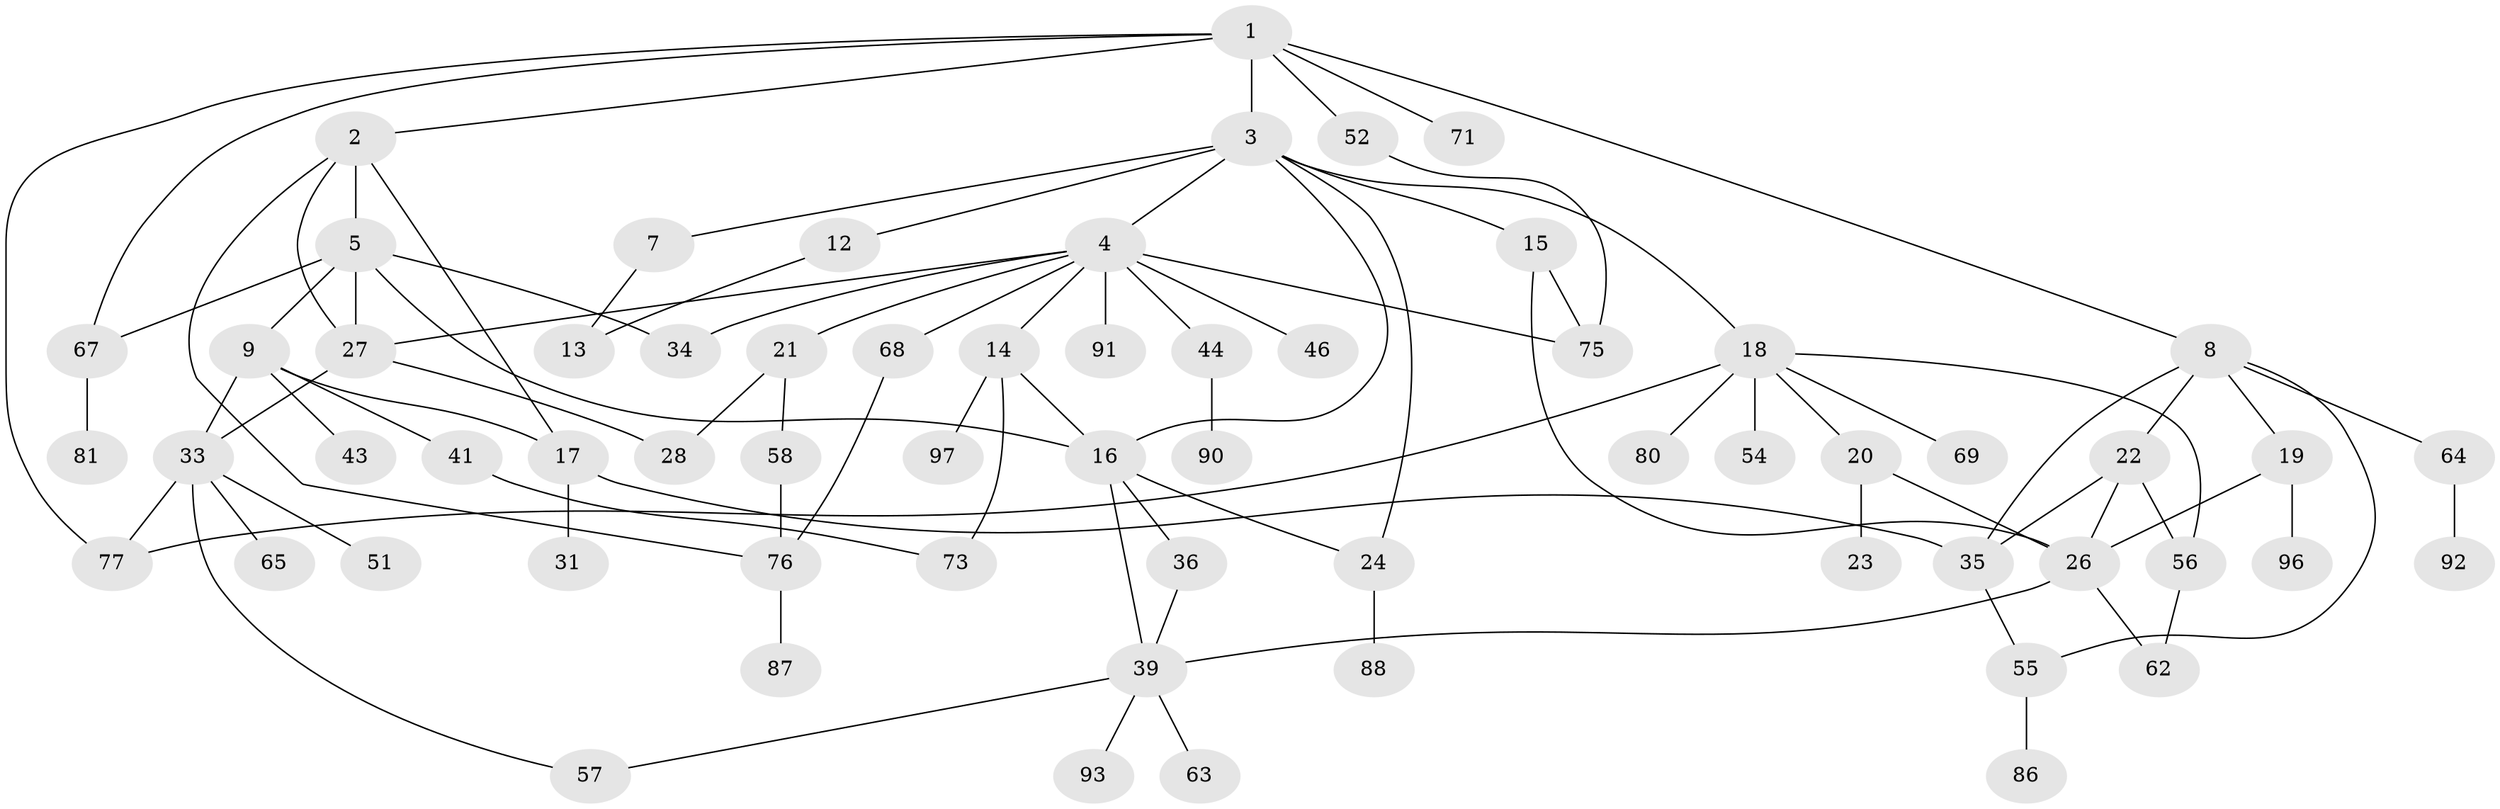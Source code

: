 // original degree distribution, {6: 0.030927835051546393, 8: 0.020618556701030927, 4: 0.12371134020618557, 2: 0.30927835051546393, 3: 0.16494845360824742, 5: 0.07216494845360824, 1: 0.27835051546391754}
// Generated by graph-tools (version 1.1) at 2025/41/03/06/25 10:41:28]
// undirected, 64 vertices, 92 edges
graph export_dot {
graph [start="1"]
  node [color=gray90,style=filled];
  1 [super="+61"];
  2 [super="+53"];
  3 [super="+6"];
  4 [super="+38"];
  5 [super="+11"];
  7 [super="+25"];
  8 [super="+10"];
  9 [super="+32"];
  12;
  13 [super="+82"];
  14 [super="+83"];
  15 [super="+74"];
  16 [super="+45"];
  17 [super="+30"];
  18 [super="+40"];
  19 [super="+60"];
  20 [super="+72"];
  21;
  22;
  23;
  24 [super="+37"];
  26 [super="+29"];
  27 [super="+48"];
  28 [super="+79"];
  31;
  33 [super="+50"];
  34 [super="+47"];
  35 [super="+42"];
  36;
  39 [super="+49"];
  41;
  43 [super="+66"];
  44 [super="+59"];
  46;
  51;
  52;
  54 [super="+95"];
  55;
  56;
  57 [super="+70"];
  58;
  62;
  63;
  64;
  65;
  67;
  68;
  69;
  71;
  73;
  75 [super="+85"];
  76 [super="+84"];
  77 [super="+78"];
  80;
  81 [super="+89"];
  86;
  87 [super="+94"];
  88;
  90;
  91;
  92;
  93;
  96;
  97;
  1 -- 2;
  1 -- 3;
  1 -- 8;
  1 -- 52;
  1 -- 67;
  1 -- 71;
  1 -- 77;
  2 -- 5;
  2 -- 17;
  2 -- 76;
  2 -- 27;
  3 -- 4;
  3 -- 7;
  3 -- 12;
  3 -- 16;
  3 -- 18;
  3 -- 24;
  3 -- 15;
  4 -- 14;
  4 -- 21;
  4 -- 27;
  4 -- 44;
  4 -- 46;
  4 -- 68;
  4 -- 34;
  4 -- 75 [weight=2];
  4 -- 91;
  5 -- 9;
  5 -- 34;
  5 -- 67;
  5 -- 27;
  5 -- 16;
  7 -- 13;
  8 -- 19;
  8 -- 35;
  8 -- 55;
  8 -- 64;
  8 -- 22;
  9 -- 41;
  9 -- 17;
  9 -- 43;
  9 -- 33;
  12 -- 13;
  14 -- 73;
  14 -- 97;
  14 -- 16;
  15 -- 26;
  15 -- 75;
  16 -- 36;
  16 -- 39;
  16 -- 24;
  17 -- 31;
  17 -- 35;
  18 -- 20;
  18 -- 54;
  18 -- 69;
  18 -- 56;
  18 -- 80;
  18 -- 77;
  19 -- 96;
  19 -- 26;
  20 -- 23;
  20 -- 26;
  21 -- 28;
  21 -- 58;
  22 -- 26;
  22 -- 56;
  22 -- 35;
  24 -- 88;
  26 -- 39;
  26 -- 62;
  27 -- 33;
  27 -- 28;
  33 -- 65;
  33 -- 51;
  33 -- 57;
  33 -- 77;
  35 -- 55;
  36 -- 39;
  39 -- 93;
  39 -- 63;
  39 -- 57;
  41 -- 73;
  44 -- 90;
  52 -- 75;
  55 -- 86;
  56 -- 62;
  58 -- 76;
  64 -- 92;
  67 -- 81;
  68 -- 76;
  76 -- 87;
}
